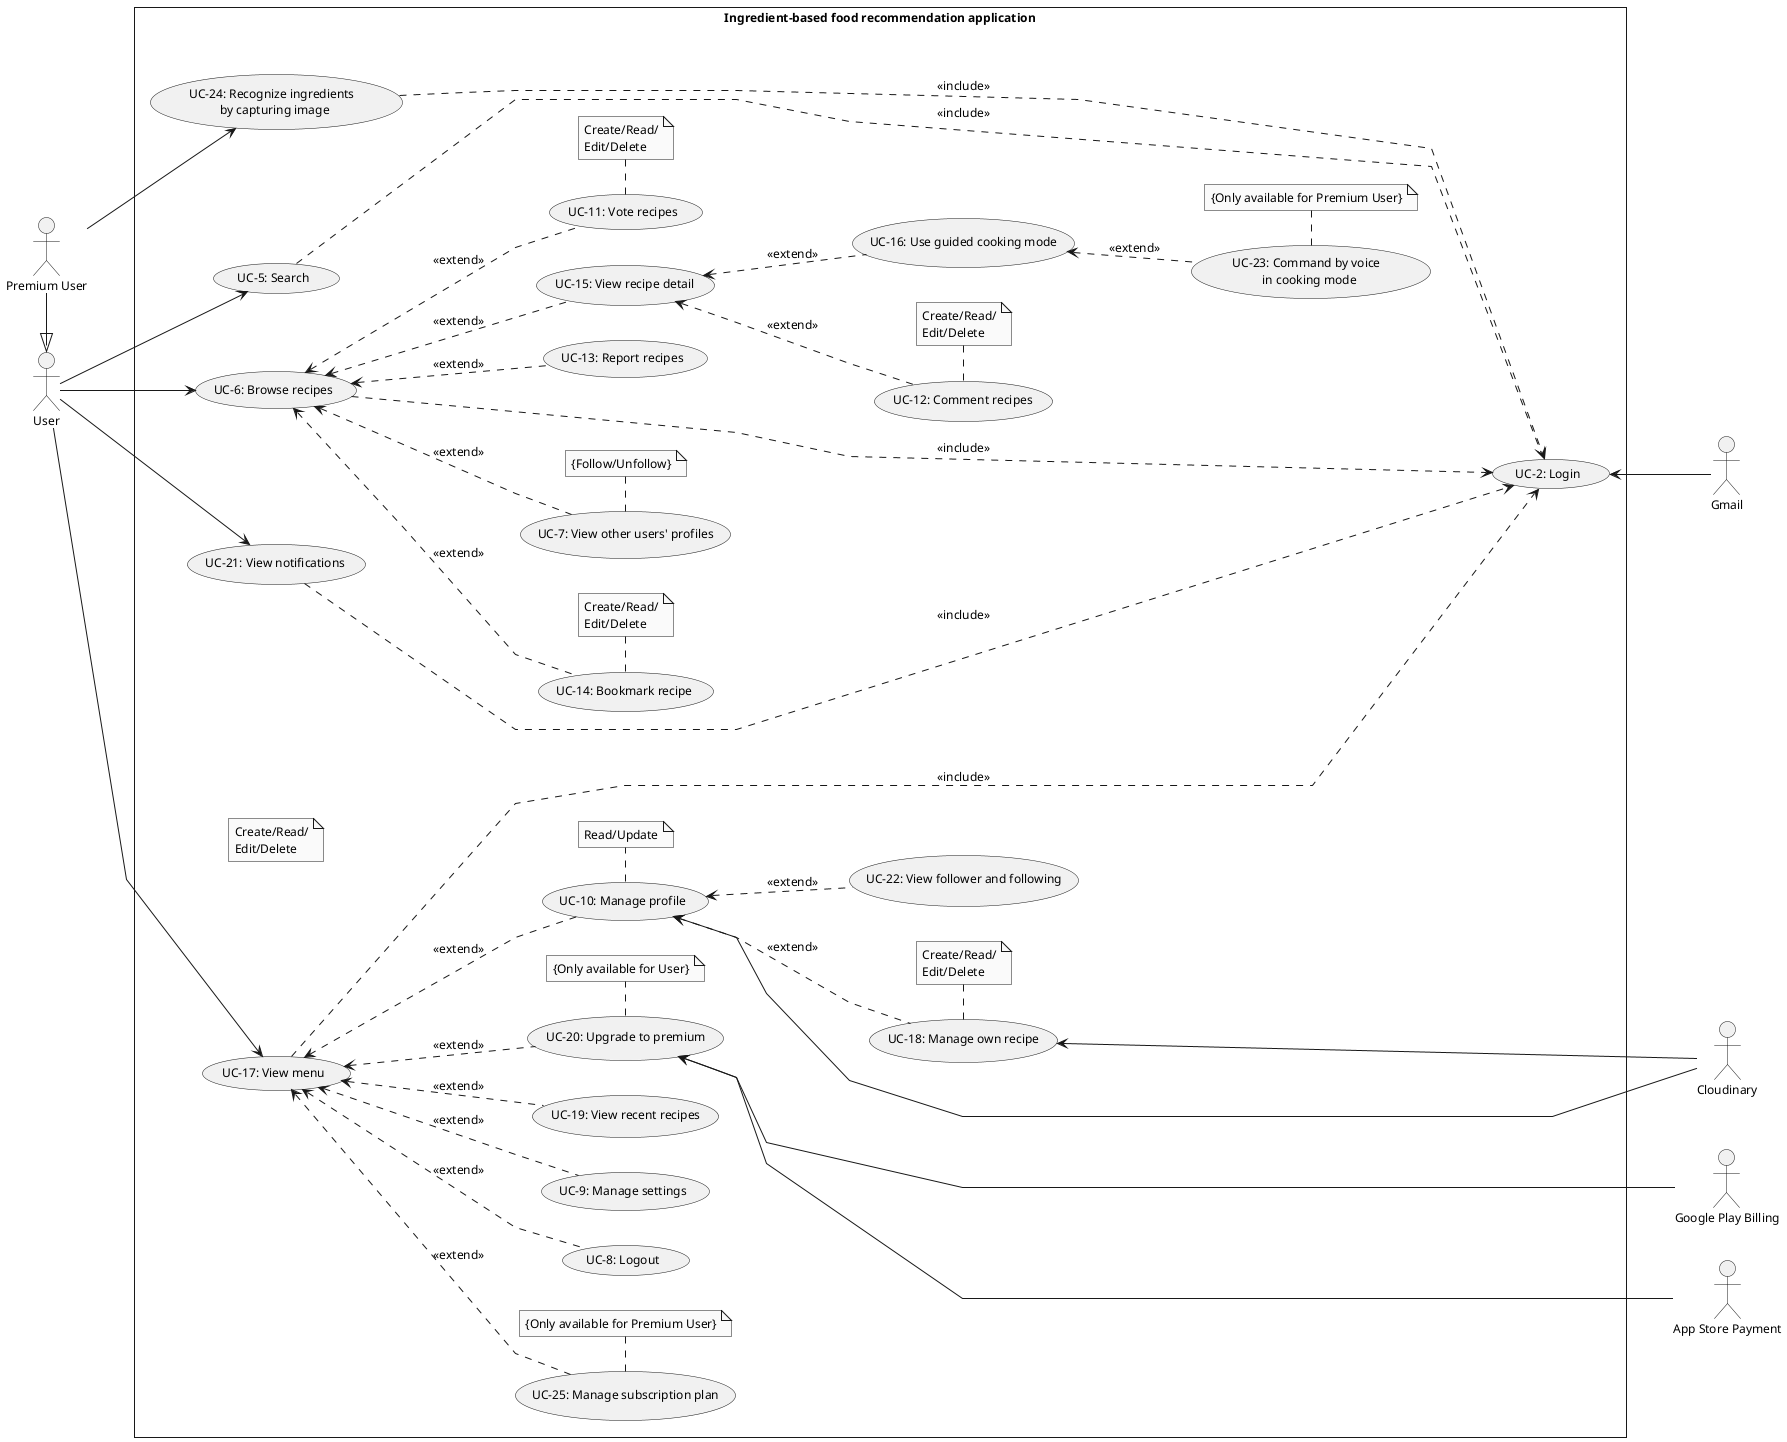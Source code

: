 @startuml UserUsecase
skinparam style strictuml
skinparam monochrome true
skinparam linetype polyline
skinparam defaultFontSize 12
left to right direction
actor "User" as user
actor "Premium User" as pUser
actor "Gmail" as gmail
actor "Google Play Billing" as gpb
actor "App Store Payment" as asp
actor "Cloudinary" as cl

rectangle Ingredient-based<U+0020>food<U+0020>recommendation<U+0020>application {
    usecase "UC-2: Login" as ucLogin
    usecase "UC-8: Logout" as ucLogout
    usecase "UC-9: Manage settings" as ucManageSetting
    usecase "UC-10: Manage profile" as ucManageProfile

    usecase "UC-5: Search" as ucSearch
    usecase "UC-6: Browse recipes" as ucBrowseRecipes
    usecase "UC-11: Vote recipes" as ucVoteRecipe
    usecase "UC-12: Comment recipes" as ucCmtRecipe
    usecase "UC-13: Report recipes" as ucReportRecipe
    usecase "UC-14: Bookmark recipe" as ucBookmarkRecipe
    usecase "UC-15: View recipe detail" as ucViewRecipeDetail
    usecase "UC-16: Use guided cooking mode" as ucGuidedCCM
    usecase "UC-7: View other users' profiles" as ucViewUSProfile

    usecase "UC-17: View menu" as ucViewMenu
    usecase "UC-18: Manage own recipe" as ucManageRecipe
    usecase "UC-19: View recent recipes" as ucViewRecentRecipes
    usecase "UC-20: Upgrade to premium" as ucUpgradeToPremium

    usecase "UC-21: View notifications" as ucViewNotif
    usecase "UC-22: View follower and following" as ucViewFollow

    note "Create/Read/\nEdit/Delete" as noteManageRecipe
    note "Create/Read/\nEdit/Delete" as noteManageAller
    note "Read/Update" as noteManageProfile
    note "Create/Read/\nEdit/Delete" as noteVoteRecipe
    note "Create/Read/\nEdit/Delete" as noteCmtRecipe
    note "Create/Read/\nEdit/Delete" as noteBookmarkRecipe
    note "{Only available for User}" as noteUpgradeToPremium
    note "{Follow/Unfollow}" as noteViewUSProfile

    user --> ucSearch

    user --> ucBrowseRecipes
        ucBrowseRecipes <.. ucVoteRecipe : <<extend>>
            ucVoteRecipe . noteVoteRecipe
        ucBrowseRecipes <.. ucReportRecipe : <<extend>>
        ucBrowseRecipes <.. ucViewRecipeDetail : <<extend>>
            ucViewRecipeDetail <.. ucCmtRecipe : <<extend>>
                ucCmtRecipe . noteCmtRecipe
            ucViewRecipeDetail <.. ucGuidedCCM : <<extend>>
        ucBrowseRecipes <.. ucBookmarkRecipe : <<extend>>
            ucBookmarkRecipe . noteBookmarkRecipe
        ucBrowseRecipes <.. ucViewUSProfile : <<extend>>
            ucViewUSProfile . noteViewUSProfile

    user --> ucViewMenu
        ucViewMenu <.. ucManageProfile : <<extend>>
            ucManageProfile . noteManageProfile
            ucManageProfile <.. ucManageRecipe : <<extend>>
            ucManageProfile <.. ucViewFollow : <<extend>>
                ucManageRecipe . noteManageRecipe
        ucViewMenu <.. ucManageSetting : <<extend>>
        ucViewMenu <.. ucViewRecentRecipes : <<extend>>
        ucViewMenu <.. ucUpgradeToPremium : <<extend>>
            ucUpgradeToPremium . noteUpgradeToPremium
        ucViewMenu <.. ucLogout : <<extend>>

    user --> ucViewNotif
    
    gmail -up-> ucLogin
    gpb --up---> ucUpgradeToPremium 
    asp --up---> ucUpgradeToPremium
    cl --up--> ucManageProfile
    cl --up--> ucManageRecipe

    ucSearch .....> ucLogin : <<include>>
    ucBrowseRecipes .....> ucLogin : <<include>>
    ucViewMenu .....> ucLogin : <<include>>
    ucViewNotif .....>ucLogin : <<include>>


    usecase "UC-23: Command by voice \n in cooking mode" as ucCommandVoiceCCM
    usecase "UC-24: Recognize ingredients \n by capturing image" as ucRecognizeIngre
    usecase "UC-25: Manage subscription plan" as ucMngSubcriptPlan
    

    note "{Only available for Premium User}" as noteMngSubcriptPlan
    note "{Only available for Premium User}" as noteCommandVoiceCCM


    pUser -|> user
    pUser --> ucRecognizeIngre
    ucGuidedCCM <.. ucCommandVoiceCCM : <<extend>>
        ucCommandVoiceCCM . noteCommandVoiceCCM
    ucViewMenu <.. ucMngSubcriptPlan : <<extend>>
        ucMngSubcriptPlan . noteMngSubcriptPlan

    ucRecognizeIngre .....> ucLogin : <<include>>

}

@enduml
